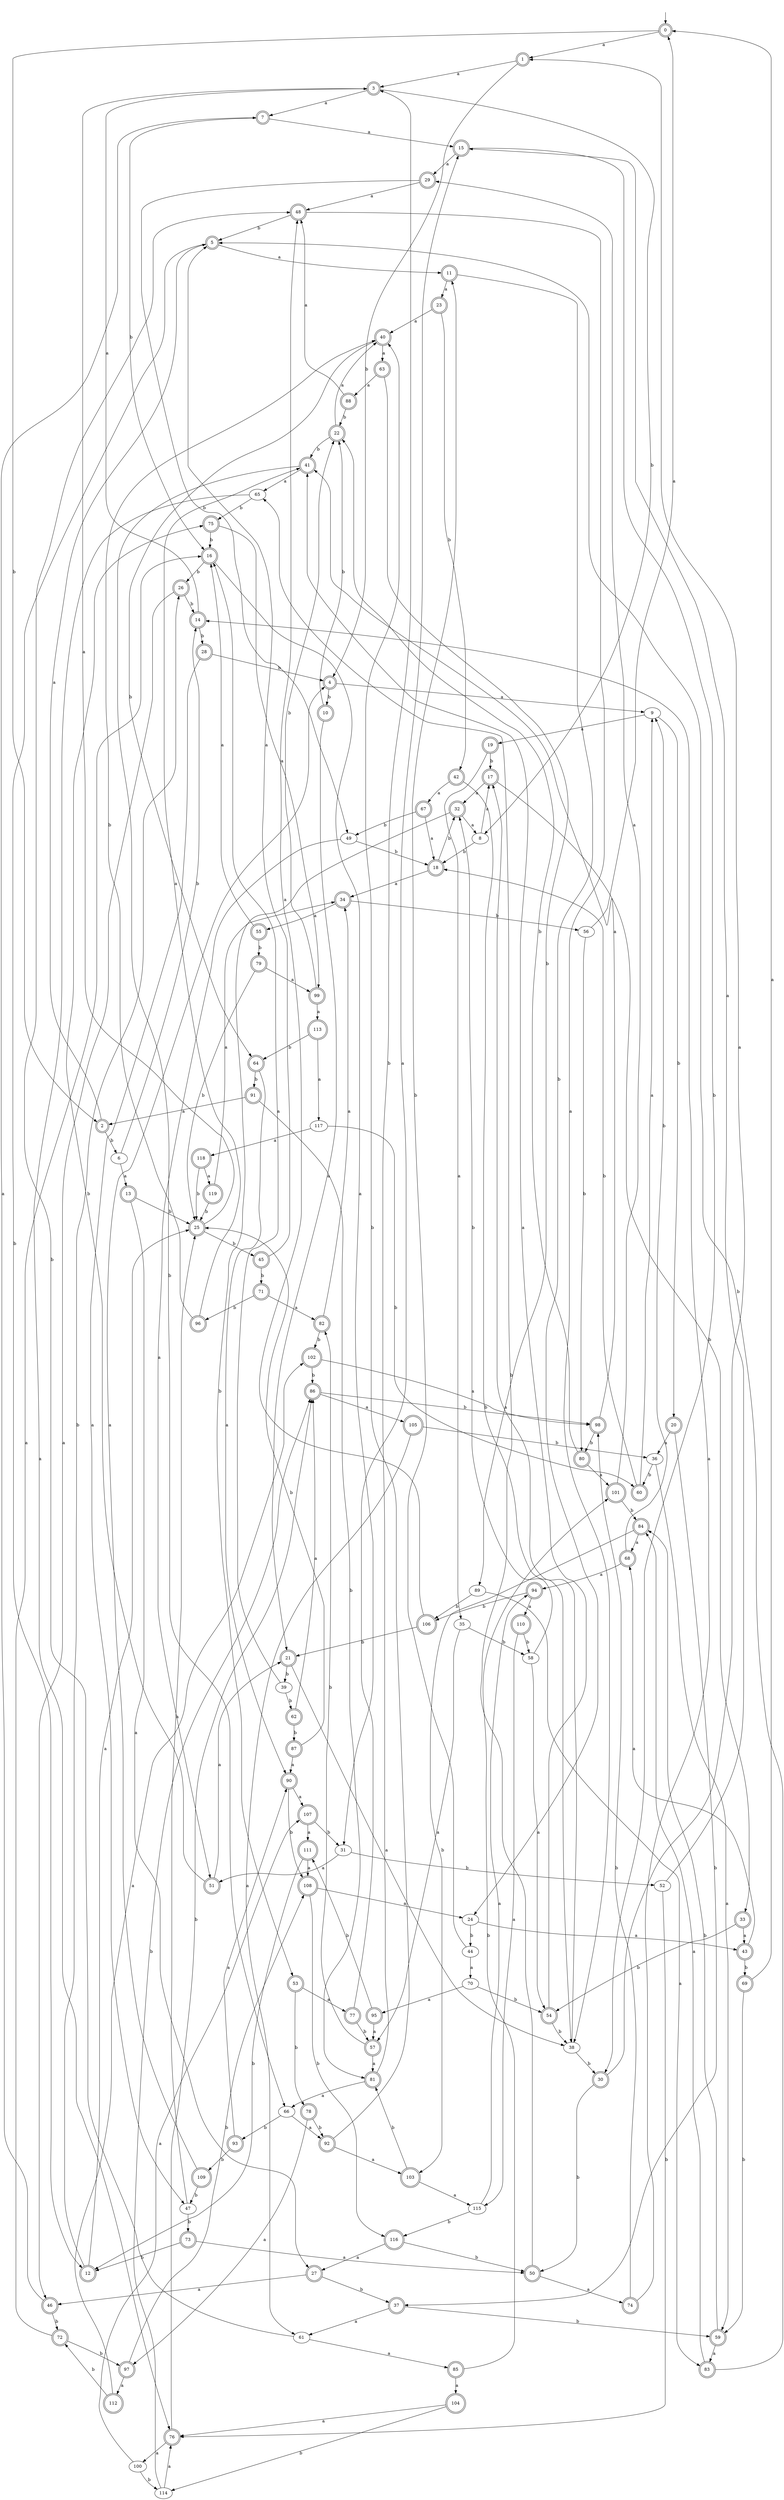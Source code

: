 digraph RandomDFA {
  __start0 [label="", shape=none];
  __start0 -> 0 [label=""];
  0 [shape=circle] [shape=doublecircle]
  0 -> 1 [label="a"]
  0 -> 2 [label="b"]
  1 [shape=doublecircle]
  1 -> 3 [label="a"]
  1 -> 4 [label="b"]
  2 [shape=doublecircle]
  2 -> 5 [label="a"]
  2 -> 6 [label="b"]
  3 [shape=doublecircle]
  3 -> 7 [label="a"]
  3 -> 8 [label="b"]
  4 [shape=doublecircle]
  4 -> 9 [label="a"]
  4 -> 10 [label="b"]
  5 [shape=doublecircle]
  5 -> 11 [label="a"]
  5 -> 12 [label="b"]
  6
  6 -> 13 [label="a"]
  6 -> 14 [label="b"]
  7 [shape=doublecircle]
  7 -> 15 [label="a"]
  7 -> 16 [label="b"]
  8
  8 -> 17 [label="a"]
  8 -> 18 [label="b"]
  9
  9 -> 19 [label="a"]
  9 -> 20 [label="b"]
  10 [shape=doublecircle]
  10 -> 21 [label="a"]
  10 -> 22 [label="b"]
  11 [shape=doublecircle]
  11 -> 23 [label="a"]
  11 -> 24 [label="b"]
  12 [shape=doublecircle]
  12 -> 25 [label="a"]
  12 -> 26 [label="b"]
  13 [shape=doublecircle]
  13 -> 27 [label="a"]
  13 -> 25 [label="b"]
  14 [shape=doublecircle]
  14 -> 3 [label="a"]
  14 -> 28 [label="b"]
  15 [shape=doublecircle]
  15 -> 29 [label="a"]
  15 -> 30 [label="b"]
  16 [shape=doublecircle]
  16 -> 31 [label="a"]
  16 -> 26 [label="b"]
  17 [shape=doublecircle]
  17 -> 32 [label="a"]
  17 -> 33 [label="b"]
  18 [shape=doublecircle]
  18 -> 34 [label="a"]
  18 -> 32 [label="b"]
  19 [shape=doublecircle]
  19 -> 35 [label="a"]
  19 -> 17 [label="b"]
  20 [shape=doublecircle]
  20 -> 36 [label="a"]
  20 -> 37 [label="b"]
  21 [shape=doublecircle]
  21 -> 38 [label="a"]
  21 -> 39 [label="b"]
  22 [shape=doublecircle]
  22 -> 40 [label="a"]
  22 -> 41 [label="b"]
  23 [shape=doublecircle]
  23 -> 40 [label="a"]
  23 -> 42 [label="b"]
  24
  24 -> 43 [label="a"]
  24 -> 44 [label="b"]
  25 [shape=doublecircle]
  25 -> 3 [label="a"]
  25 -> 45 [label="b"]
  26 [shape=doublecircle]
  26 -> 46 [label="a"]
  26 -> 14 [label="b"]
  27 [shape=doublecircle]
  27 -> 46 [label="a"]
  27 -> 37 [label="b"]
  28 [shape=doublecircle]
  28 -> 47 [label="a"]
  28 -> 4 [label="b"]
  29 [shape=doublecircle]
  29 -> 48 [label="a"]
  29 -> 49 [label="b"]
  30 [shape=doublecircle]
  30 -> 1 [label="a"]
  30 -> 50 [label="b"]
  31
  31 -> 51 [label="a"]
  31 -> 52 [label="b"]
  32 [shape=doublecircle]
  32 -> 8 [label="a"]
  32 -> 53 [label="b"]
  33 [shape=doublecircle]
  33 -> 43 [label="a"]
  33 -> 54 [label="b"]
  34 [shape=doublecircle]
  34 -> 55 [label="a"]
  34 -> 56 [label="b"]
  35
  35 -> 57 [label="a"]
  35 -> 58 [label="b"]
  36
  36 -> 59 [label="a"]
  36 -> 60 [label="b"]
  37 [shape=doublecircle]
  37 -> 61 [label="a"]
  37 -> 59 [label="b"]
  38
  38 -> 17 [label="a"]
  38 -> 30 [label="b"]
  39
  39 -> 16 [label="a"]
  39 -> 62 [label="b"]
  40 [shape=doublecircle]
  40 -> 63 [label="a"]
  40 -> 64 [label="b"]
  41 [shape=doublecircle]
  41 -> 65 [label="a"]
  41 -> 66 [label="b"]
  42 [shape=doublecircle]
  42 -> 67 [label="a"]
  42 -> 38 [label="b"]
  43 [shape=doublecircle]
  43 -> 68 [label="a"]
  43 -> 69 [label="b"]
  44
  44 -> 70 [label="a"]
  44 -> 11 [label="b"]
  45 [shape=doublecircle]
  45 -> 5 [label="a"]
  45 -> 71 [label="b"]
  46 [shape=doublecircle]
  46 -> 7 [label="a"]
  46 -> 72 [label="b"]
  47
  47 -> 25 [label="a"]
  47 -> 73 [label="b"]
  48 [shape=doublecircle]
  48 -> 38 [label="a"]
  48 -> 5 [label="b"]
  49
  49 -> 51 [label="a"]
  49 -> 18 [label="b"]
  50 [shape=doublecircle]
  50 -> 74 [label="a"]
  50 -> 65 [label="b"]
  51 [shape=doublecircle]
  51 -> 21 [label="a"]
  51 -> 75 [label="b"]
  52
  52 -> 15 [label="a"]
  52 -> 76 [label="b"]
  53 [shape=doublecircle]
  53 -> 77 [label="a"]
  53 -> 78 [label="b"]
  54 [shape=doublecircle]
  54 -> 41 [label="a"]
  54 -> 38 [label="b"]
  55 [shape=doublecircle]
  55 -> 16 [label="a"]
  55 -> 79 [label="b"]
  56
  56 -> 0 [label="a"]
  56 -> 80 [label="b"]
  57 [shape=doublecircle]
  57 -> 81 [label="a"]
  57 -> 82 [label="b"]
  58
  58 -> 54 [label="a"]
  58 -> 32 [label="b"]
  59 [shape=doublecircle]
  59 -> 83 [label="a"]
  59 -> 84 [label="b"]
  60 [shape=doublecircle]
  60 -> 9 [label="a"]
  60 -> 18 [label="b"]
  61
  61 -> 85 [label="a"]
  61 -> 48 [label="b"]
  62 [shape=doublecircle]
  62 -> 86 [label="a"]
  62 -> 87 [label="b"]
  63 [shape=doublecircle]
  63 -> 88 [label="a"]
  63 -> 89 [label="b"]
  64 [shape=doublecircle]
  64 -> 90 [label="a"]
  64 -> 91 [label="b"]
  65
  65 -> 76 [label="a"]
  65 -> 75 [label="b"]
  66
  66 -> 92 [label="a"]
  66 -> 93 [label="b"]
  67 [shape=doublecircle]
  67 -> 18 [label="a"]
  67 -> 49 [label="b"]
  68 [shape=doublecircle]
  68 -> 94 [label="a"]
  68 -> 9 [label="b"]
  69 [shape=doublecircle]
  69 -> 0 [label="a"]
  69 -> 59 [label="b"]
  70
  70 -> 95 [label="a"]
  70 -> 54 [label="b"]
  71 [shape=doublecircle]
  71 -> 82 [label="a"]
  71 -> 96 [label="b"]
  72 [shape=doublecircle]
  72 -> 16 [label="a"]
  72 -> 97 [label="b"]
  73 [shape=doublecircle]
  73 -> 50 [label="a"]
  73 -> 12 [label="b"]
  74 [shape=doublecircle]
  74 -> 14 [label="a"]
  74 -> 98 [label="b"]
  75 [shape=doublecircle]
  75 -> 99 [label="a"]
  75 -> 16 [label="b"]
  76 [shape=doublecircle]
  76 -> 100 [label="a"]
  76 -> 86 [label="b"]
  77 [shape=doublecircle]
  77 -> 15 [label="a"]
  77 -> 57 [label="b"]
  78 [shape=doublecircle]
  78 -> 97 [label="a"]
  78 -> 92 [label="b"]
  79 [shape=doublecircle]
  79 -> 99 [label="a"]
  79 -> 25 [label="b"]
  80 [shape=doublecircle]
  80 -> 101 [label="a"]
  80 -> 22 [label="b"]
  81 [shape=doublecircle]
  81 -> 66 [label="a"]
  81 -> 3 [label="b"]
  82 [shape=doublecircle]
  82 -> 34 [label="a"]
  82 -> 102 [label="b"]
  83 [shape=doublecircle]
  83 -> 84 [label="a"]
  83 -> 5 [label="b"]
  84 [shape=doublecircle]
  84 -> 68 [label="a"]
  84 -> 103 [label="b"]
  85 [shape=doublecircle]
  85 -> 104 [label="a"]
  85 -> 101 [label="b"]
  86 [shape=doublecircle]
  86 -> 105 [label="a"]
  86 -> 98 [label="b"]
  87 [shape=doublecircle]
  87 -> 90 [label="a"]
  87 -> 25 [label="b"]
  88 [shape=doublecircle]
  88 -> 48 [label="a"]
  88 -> 22 [label="b"]
  89
  89 -> 83 [label="a"]
  89 -> 106 [label="b"]
  90 [shape=doublecircle]
  90 -> 107 [label="a"]
  90 -> 108 [label="b"]
  91 [shape=doublecircle]
  91 -> 2 [label="a"]
  91 -> 81 [label="b"]
  92 [shape=doublecircle]
  92 -> 103 [label="a"]
  92 -> 40 [label="b"]
  93 [shape=doublecircle]
  93 -> 90 [label="a"]
  93 -> 109 [label="b"]
  94 [shape=doublecircle]
  94 -> 110 [label="a"]
  94 -> 106 [label="b"]
  95 [shape=doublecircle]
  95 -> 57 [label="a"]
  95 -> 111 [label="b"]
  96 [shape=doublecircle]
  96 -> 41 [label="a"]
  96 -> 40 [label="b"]
  97 [shape=doublecircle]
  97 -> 112 [label="a"]
  97 -> 108 [label="b"]
  98 [shape=doublecircle]
  98 -> 41 [label="a"]
  98 -> 80 [label="b"]
  99 [shape=doublecircle]
  99 -> 113 [label="a"]
  99 -> 22 [label="b"]
  100
  100 -> 107 [label="a"]
  100 -> 114 [label="b"]
  101 [shape=doublecircle]
  101 -> 29 [label="a"]
  101 -> 84 [label="b"]
  102 [shape=doublecircle]
  102 -> 98 [label="a"]
  102 -> 86 [label="b"]
  103 [shape=doublecircle]
  103 -> 115 [label="a"]
  103 -> 81 [label="b"]
  104 [shape=doublecircle]
  104 -> 76 [label="a"]
  104 -> 114 [label="b"]
  105 [shape=doublecircle]
  105 -> 61 [label="a"]
  105 -> 36 [label="b"]
  106 [shape=doublecircle]
  106 -> 48 [label="a"]
  106 -> 21 [label="b"]
  107 [shape=doublecircle]
  107 -> 111 [label="a"]
  107 -> 31 [label="b"]
  108 [shape=doublecircle]
  108 -> 24 [label="a"]
  108 -> 116 [label="b"]
  109 [shape=doublecircle]
  109 -> 4 [label="a"]
  109 -> 47 [label="b"]
  110 [shape=doublecircle]
  110 -> 115 [label="a"]
  110 -> 58 [label="b"]
  111 [shape=doublecircle]
  111 -> 108 [label="a"]
  111 -> 12 [label="b"]
  112 [shape=doublecircle]
  112 -> 102 [label="a"]
  112 -> 72 [label="b"]
  113 [shape=doublecircle]
  113 -> 117 [label="a"]
  113 -> 64 [label="b"]
  114
  114 -> 76 [label="a"]
  114 -> 86 [label="b"]
  115
  115 -> 94 [label="a"]
  115 -> 116 [label="b"]
  116 [shape=doublecircle]
  116 -> 27 [label="a"]
  116 -> 50 [label="b"]
  117
  117 -> 118 [label="a"]
  117 -> 60 [label="b"]
  118 [shape=doublecircle]
  118 -> 119 [label="a"]
  118 -> 25 [label="b"]
  119 [shape=doublecircle]
  119 -> 34 [label="a"]
  119 -> 25 [label="b"]
}
